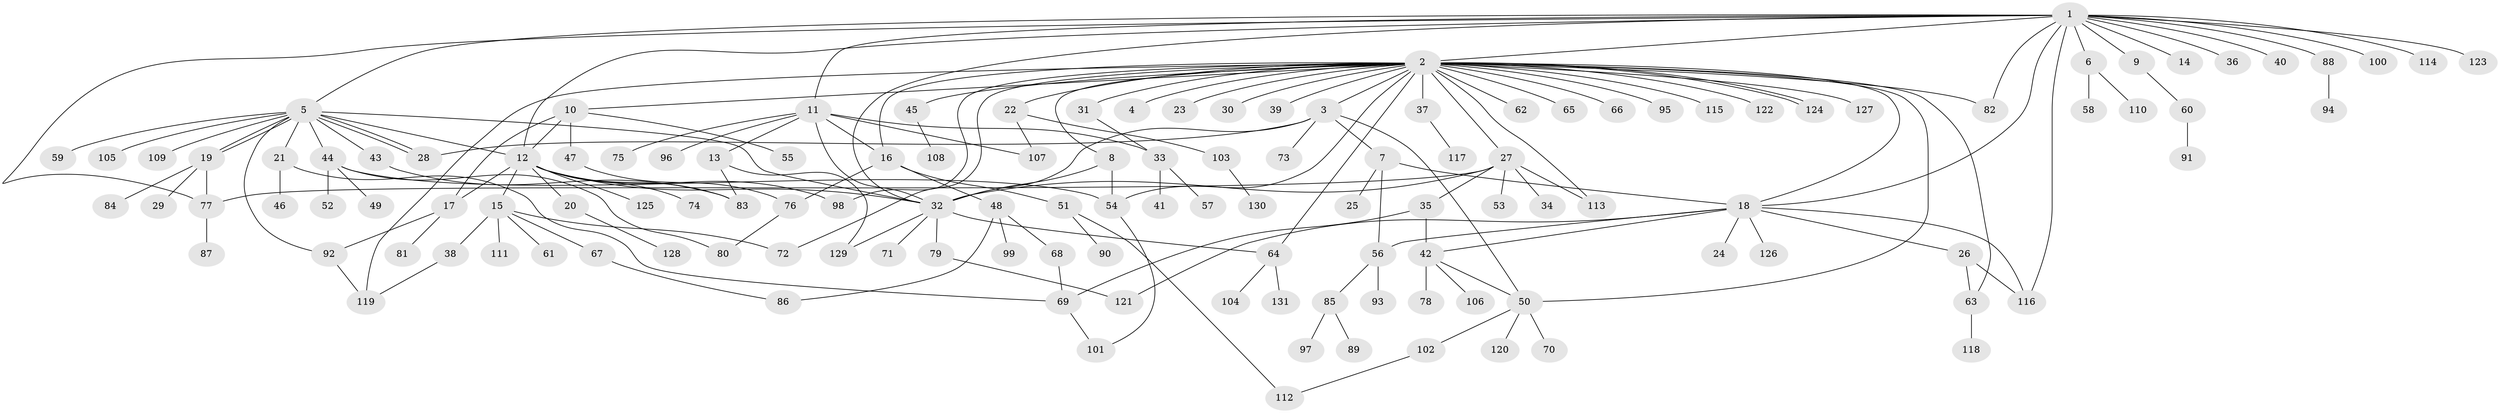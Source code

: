 // Generated by graph-tools (version 1.1) at 2025/35/03/09/25 02:35:38]
// undirected, 131 vertices, 178 edges
graph export_dot {
graph [start="1"]
  node [color=gray90,style=filled];
  1;
  2;
  3;
  4;
  5;
  6;
  7;
  8;
  9;
  10;
  11;
  12;
  13;
  14;
  15;
  16;
  17;
  18;
  19;
  20;
  21;
  22;
  23;
  24;
  25;
  26;
  27;
  28;
  29;
  30;
  31;
  32;
  33;
  34;
  35;
  36;
  37;
  38;
  39;
  40;
  41;
  42;
  43;
  44;
  45;
  46;
  47;
  48;
  49;
  50;
  51;
  52;
  53;
  54;
  55;
  56;
  57;
  58;
  59;
  60;
  61;
  62;
  63;
  64;
  65;
  66;
  67;
  68;
  69;
  70;
  71;
  72;
  73;
  74;
  75;
  76;
  77;
  78;
  79;
  80;
  81;
  82;
  83;
  84;
  85;
  86;
  87;
  88;
  89;
  90;
  91;
  92;
  93;
  94;
  95;
  96;
  97;
  98;
  99;
  100;
  101;
  102;
  103;
  104;
  105;
  106;
  107;
  108;
  109;
  110;
  111;
  112;
  113;
  114;
  115;
  116;
  117;
  118;
  119;
  120;
  121;
  122;
  123;
  124;
  125;
  126;
  127;
  128;
  129;
  130;
  131;
  1 -- 2;
  1 -- 5;
  1 -- 6;
  1 -- 9;
  1 -- 11;
  1 -- 12;
  1 -- 14;
  1 -- 18;
  1 -- 32;
  1 -- 36;
  1 -- 40;
  1 -- 77;
  1 -- 82;
  1 -- 88;
  1 -- 100;
  1 -- 114;
  1 -- 116;
  1 -- 123;
  2 -- 3;
  2 -- 4;
  2 -- 8;
  2 -- 10;
  2 -- 16;
  2 -- 18;
  2 -- 22;
  2 -- 23;
  2 -- 27;
  2 -- 30;
  2 -- 31;
  2 -- 37;
  2 -- 39;
  2 -- 45;
  2 -- 50;
  2 -- 54;
  2 -- 62;
  2 -- 63;
  2 -- 64;
  2 -- 65;
  2 -- 66;
  2 -- 72;
  2 -- 82;
  2 -- 95;
  2 -- 98;
  2 -- 113;
  2 -- 115;
  2 -- 119;
  2 -- 122;
  2 -- 124;
  2 -- 124;
  2 -- 127;
  3 -- 7;
  3 -- 28;
  3 -- 32;
  3 -- 50;
  3 -- 73;
  5 -- 12;
  5 -- 19;
  5 -- 19;
  5 -- 21;
  5 -- 28;
  5 -- 28;
  5 -- 32;
  5 -- 43;
  5 -- 44;
  5 -- 59;
  5 -- 92;
  5 -- 105;
  5 -- 109;
  6 -- 58;
  6 -- 110;
  7 -- 18;
  7 -- 25;
  7 -- 56;
  8 -- 32;
  8 -- 54;
  9 -- 60;
  10 -- 12;
  10 -- 17;
  10 -- 47;
  10 -- 55;
  11 -- 13;
  11 -- 16;
  11 -- 32;
  11 -- 33;
  11 -- 75;
  11 -- 96;
  11 -- 107;
  12 -- 15;
  12 -- 17;
  12 -- 20;
  12 -- 32;
  12 -- 74;
  12 -- 83;
  12 -- 98;
  12 -- 125;
  13 -- 83;
  13 -- 129;
  15 -- 38;
  15 -- 61;
  15 -- 67;
  15 -- 72;
  15 -- 111;
  16 -- 48;
  16 -- 51;
  16 -- 76;
  17 -- 81;
  17 -- 92;
  18 -- 24;
  18 -- 26;
  18 -- 42;
  18 -- 56;
  18 -- 116;
  18 -- 121;
  18 -- 126;
  19 -- 29;
  19 -- 77;
  19 -- 84;
  20 -- 128;
  21 -- 46;
  21 -- 69;
  22 -- 103;
  22 -- 107;
  26 -- 63;
  26 -- 116;
  27 -- 32;
  27 -- 34;
  27 -- 35;
  27 -- 53;
  27 -- 77;
  27 -- 113;
  31 -- 33;
  32 -- 64;
  32 -- 71;
  32 -- 79;
  32 -- 129;
  33 -- 41;
  33 -- 57;
  35 -- 42;
  35 -- 69;
  37 -- 117;
  38 -- 119;
  42 -- 50;
  42 -- 78;
  42 -- 106;
  43 -- 83;
  44 -- 49;
  44 -- 52;
  44 -- 54;
  44 -- 80;
  45 -- 108;
  47 -- 76;
  48 -- 68;
  48 -- 86;
  48 -- 99;
  50 -- 70;
  50 -- 102;
  50 -- 120;
  51 -- 90;
  51 -- 112;
  54 -- 101;
  56 -- 85;
  56 -- 93;
  60 -- 91;
  63 -- 118;
  64 -- 104;
  64 -- 131;
  67 -- 86;
  68 -- 69;
  69 -- 101;
  76 -- 80;
  77 -- 87;
  79 -- 121;
  85 -- 89;
  85 -- 97;
  88 -- 94;
  92 -- 119;
  102 -- 112;
  103 -- 130;
}
